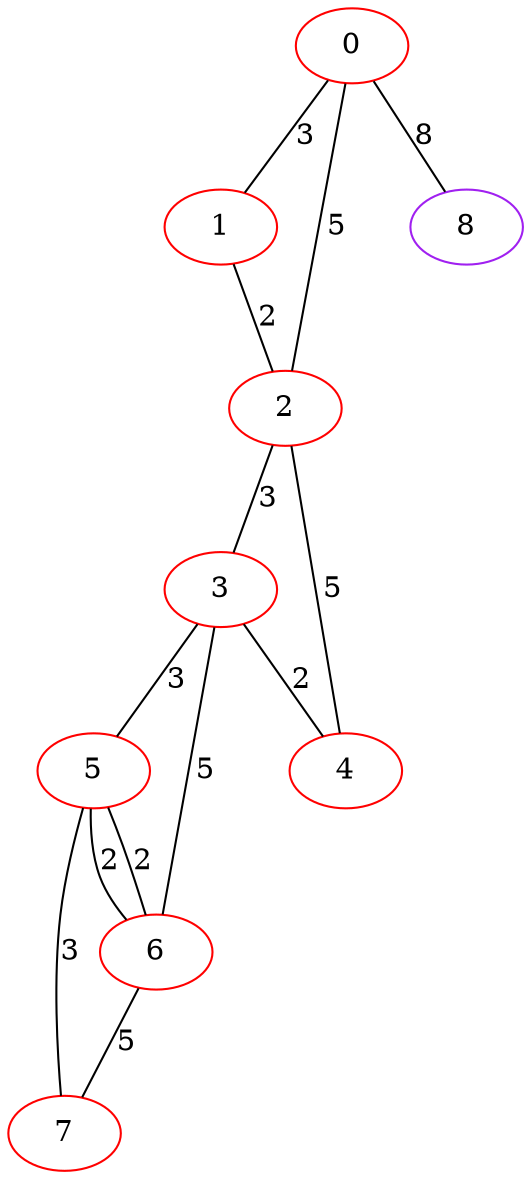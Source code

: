 graph "" {
0 [color=red, weight=1];
1 [color=red, weight=1];
2 [color=red, weight=1];
3 [color=red, weight=1];
4 [color=red, weight=1];
5 [color=red, weight=1];
6 [color=red, weight=1];
7 [color=red, weight=1];
8 [color=purple, weight=4];
0 -- 8  [key=0, label=8];
0 -- 1  [key=0, label=3];
0 -- 2  [key=0, label=5];
1 -- 2  [key=0, label=2];
2 -- 3  [key=0, label=3];
2 -- 4  [key=0, label=5];
3 -- 4  [key=0, label=2];
3 -- 5  [key=0, label=3];
3 -- 6  [key=0, label=5];
5 -- 6  [key=0, label=2];
5 -- 6  [key=1, label=2];
5 -- 7  [key=0, label=3];
6 -- 7  [key=0, label=5];
}
